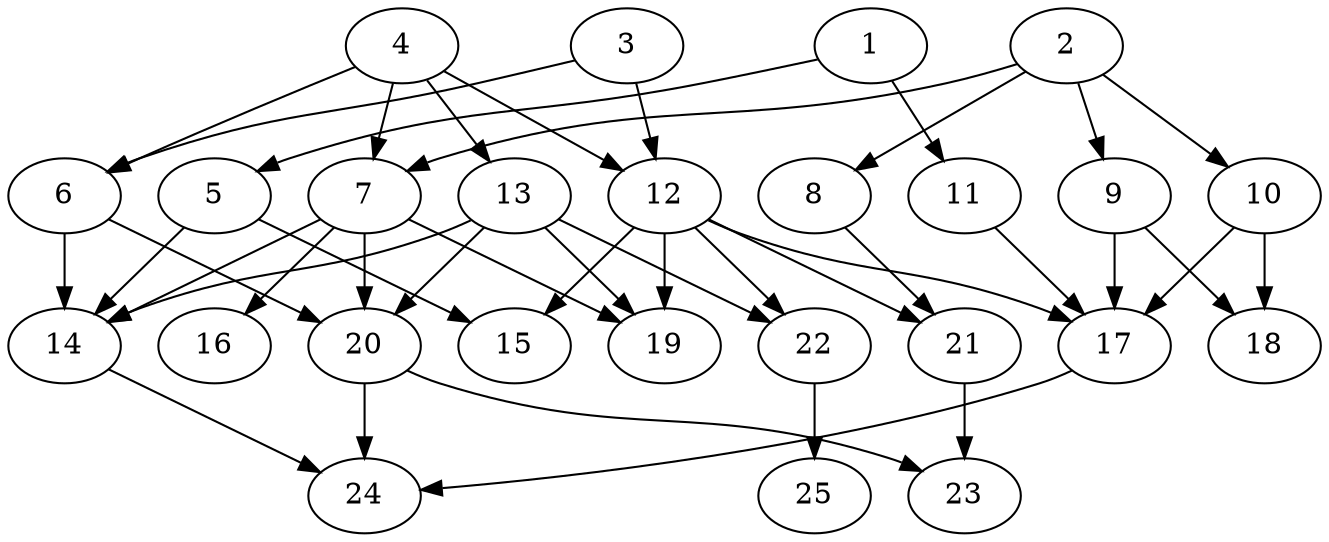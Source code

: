 // DAG (tier=2-normal, mode=compute, n=25, ccr=0.353, fat=0.637, density=0.448, regular=0.533, jump=0.104, mindata=524288, maxdata=8388608)
// DAG automatically generated by daggen at Sun Aug 24 16:33:33 2025
// /home/ermia/Project/Environments/daggen/bin/daggen --dot --ccr 0.353 --fat 0.637 --regular 0.533 --density 0.448 --jump 0.104 --mindata 524288 --maxdata 8388608 -n 25 
digraph G {
  1 [size="142355697296476176", alpha="0.10", expect_size="71177848648238088"]
  1 -> 5 [size ="98806259515392"]
  1 -> 11 [size ="98806259515392"]
  2 [size="98785905916732144", alpha="0.09", expect_size="49392952958366072"]
  2 -> 7 [size ="183573646671872"]
  2 -> 8 [size ="183573646671872"]
  2 -> 9 [size ="183573646671872"]
  2 -> 10 [size ="183573646671872"]
  3 [size="1952730624567530", alpha="0.17", expect_size="976365312283765"]
  3 -> 6 [size ="61834317004800"]
  3 -> 12 [size ="61834317004800"]
  4 [size="433344396453216256", alpha="0.12", expect_size="216672198226608128"]
  4 -> 6 [size ="4581194989568"]
  4 -> 7 [size ="4581194989568"]
  4 -> 12 [size ="4581194989568"]
  4 -> 13 [size ="4581194989568"]
  5 [size="12086982646893800", alpha="0.15", expect_size="6043491323446900"]
  5 -> 14 [size ="547662017331200"]
  5 -> 15 [size ="547662017331200"]
  6 [size="54455089036477568", alpha="0.12", expect_size="27227544518238784"]
  6 -> 14 [size ="68951748902912"]
  6 -> 20 [size ="68951748902912"]
  7 [size="270151409570286665728", alpha="0.18", expect_size="135075704785143332864"]
  7 -> 14 [size ="334319323185152"]
  7 -> 16 [size ="334319323185152"]
  7 -> 19 [size ="334319323185152"]
  7 -> 20 [size ="334319323185152"]
  8 [size="21284337473053636", alpha="0.06", expect_size="10642168736526818"]
  8 -> 21 [size ="485291341119488"]
  9 [size="1836933391962865664", alpha="0.13", expect_size="918466695981432832"]
  9 -> 17 [size ="11999199100928"]
  9 -> 18 [size ="11999199100928"]
  10 [size="1869836884206454", alpha="0.10", expect_size="934918442103227"]
  10 -> 17 [size ="43760482254848"]
  10 -> 18 [size ="43760482254848"]
  11 [size="6163703505075254", alpha="0.01", expect_size="3081851752537627"]
  11 -> 17 [size ="5751095427072"]
  12 [size="323266597459160320", alpha="0.08", expect_size="161633298729580160"]
  12 -> 15 [size ="125635343155200"]
  12 -> 17 [size ="125635343155200"]
  12 -> 19 [size ="125635343155200"]
  12 -> 21 [size ="125635343155200"]
  12 -> 22 [size ="125635343155200"]
  13 [size="24744421968651704", alpha="0.09", expect_size="12372210984325852"]
  13 -> 14 [size ="24644019027968"]
  13 -> 19 [size ="24644019027968"]
  13 -> 20 [size ="24644019027968"]
  13 -> 22 [size ="24644019027968"]
  14 [size="77132950334269816832", alpha="0.05", expect_size="38566475167134908416"]
  14 -> 24 [size ="144960590446592"]
  15 [size="36317832108778192896", alpha="0.06", expect_size="18158916054389096448"]
  16 [size="209001783076017504", alpha="0.11", expect_size="104500891538008752"]
  17 [size="328517366873827904", alpha="0.17", expect_size="164258683436913952"]
  17 -> 24 [size ="242893495205888"]
  18 [size="3000466076174236", alpha="0.01", expect_size="1500233038087118"]
  19 [size="147347877150576345088", alpha="0.01", expect_size="73673938575288172544"]
  20 [size="14253294751374564", alpha="0.17", expect_size="7126647375687282"]
  20 -> 23 [size ="272928528662528"]
  20 -> 24 [size ="272928528662528"]
  21 [size="460786152811186", alpha="0.11", expect_size="230393076405593"]
  21 -> 23 [size ="10503887781888"]
  22 [size="4326366561555926", alpha="0.08", expect_size="2163183280777963"]
  22 -> 25 [size ="4040255602688"]
  23 [size="67834794490539552", alpha="0.13", expect_size="33917397245269776"]
  24 [size="100282005564901072", alpha="0.01", expect_size="50141002782450536"]
  25 [size="168044545611510317056", alpha="0.13", expect_size="84022272805755158528"]
}